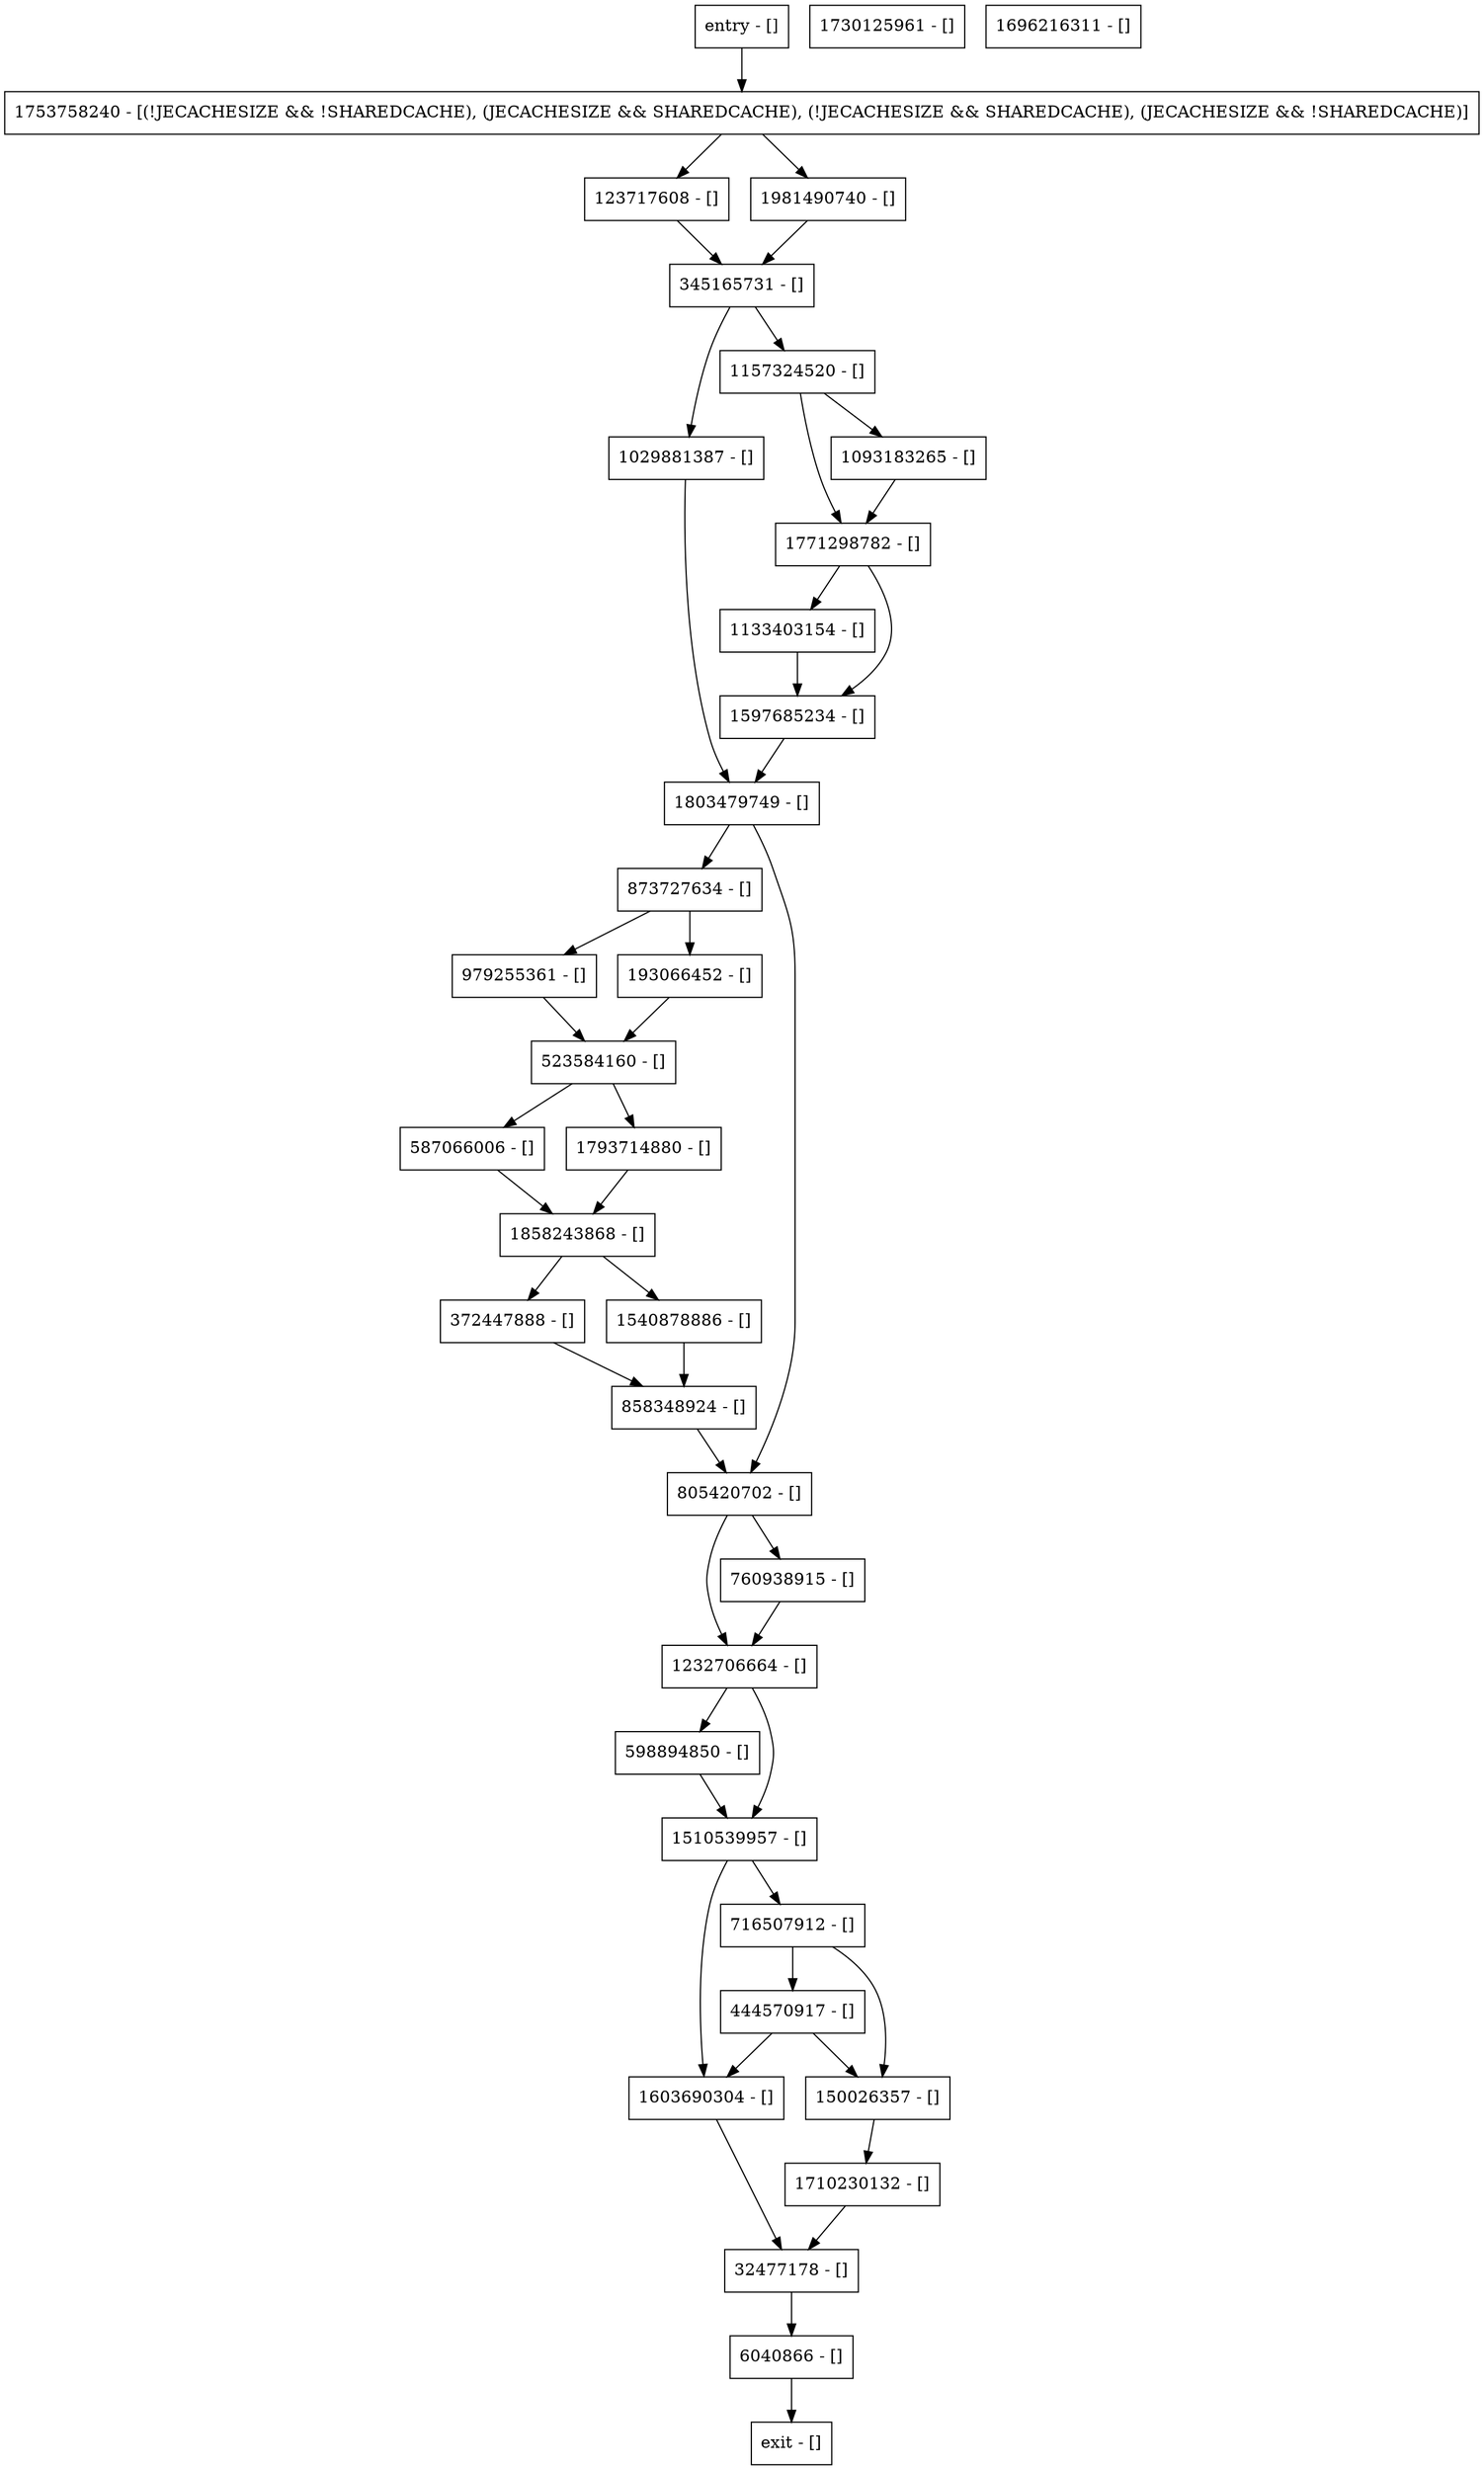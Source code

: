 digraph recover {
node [shape=record];
979255361 [label="979255361 - []"];
1603690304 [label="1603690304 - []"];
598894850 [label="598894850 - []"];
372447888 [label="372447888 - []"];
1730125961 [label="1730125961 - []"];
1771298782 [label="1771298782 - []"];
873727634 [label="873727634 - []"];
1753758240 [label="1753758240 - [(!JECACHESIZE && !SHAREDCACHE), (JECACHESIZE && SHAREDCACHE), (!JECACHESIZE && SHAREDCACHE), (JECACHESIZE && !SHAREDCACHE)]"];
150026357 [label="150026357 - []"];
858348924 [label="858348924 - []"];
1540878886 [label="1540878886 - []"];
1232706664 [label="1232706664 - []"];
1093183265 [label="1093183265 - []"];
1696216311 [label="1696216311 - []"];
1710230132 [label="1710230132 - []"];
1029881387 [label="1029881387 - []"];
1133403154 [label="1133403154 - []"];
345165731 [label="345165731 - []"];
587066006 [label="587066006 - []"];
1597685234 [label="1597685234 - []"];
1803479749 [label="1803479749 - []"];
805420702 [label="805420702 - []"];
123717608 [label="123717608 - []"];
32477178 [label="32477178 - []"];
6040866 [label="6040866 - []"];
entry [label="entry - []"];
exit [label="exit - []"];
523584160 [label="523584160 - []"];
444570917 [label="444570917 - []"];
716507912 [label="716507912 - []"];
193066452 [label="193066452 - []"];
1858243868 [label="1858243868 - []"];
760938915 [label="760938915 - []"];
1510539957 [label="1510539957 - []"];
1981490740 [label="1981490740 - []"];
1157324520 [label="1157324520 - []"];
1793714880 [label="1793714880 - []"];
entry;
exit;
979255361 -> 523584160;
1603690304 -> 32477178;
598894850 -> 1510539957;
372447888 -> 858348924;
1771298782 -> 1133403154;
1771298782 -> 1597685234;
873727634 -> 979255361;
873727634 -> 193066452;
1753758240 -> 123717608;
1753758240 -> 1981490740;
150026357 -> 1710230132;
858348924 -> 805420702;
1540878886 -> 858348924;
1232706664 -> 598894850;
1232706664 -> 1510539957;
1093183265 -> 1771298782;
1710230132 -> 32477178;
1029881387 -> 1803479749;
1133403154 -> 1597685234;
345165731 -> 1029881387;
345165731 -> 1157324520;
587066006 -> 1858243868;
1597685234 -> 1803479749;
1803479749 -> 873727634;
1803479749 -> 805420702;
805420702 -> 760938915;
805420702 -> 1232706664;
123717608 -> 345165731;
32477178 -> 6040866;
6040866 -> exit;
entry -> 1753758240;
523584160 -> 587066006;
523584160 -> 1793714880;
444570917 -> 1603690304;
444570917 -> 150026357;
716507912 -> 444570917;
716507912 -> 150026357;
193066452 -> 523584160;
1858243868 -> 372447888;
1858243868 -> 1540878886;
760938915 -> 1232706664;
1510539957 -> 1603690304;
1510539957 -> 716507912;
1981490740 -> 345165731;
1157324520 -> 1093183265;
1157324520 -> 1771298782;
1793714880 -> 1858243868;
}
